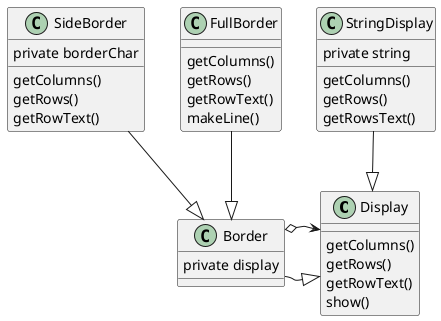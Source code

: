 @startuml

class Display{
getColumns()
getRows()
getRowText()
show()
}

class StringDisplay{
private string
getColumns()
getRows()
getRowsText()
}

class Border{
private display
}

class SideBorder{
private borderChar
getColumns()
getRows()
getRowText()
}

class FullBorder{
getColumns()
getRows()
getRowText()
makeLine()
}

Border --|>Display
Border o->Display
StringDisplay --|>Display
FullBorder --|>Border
SideBorder --|>Border



@enduml